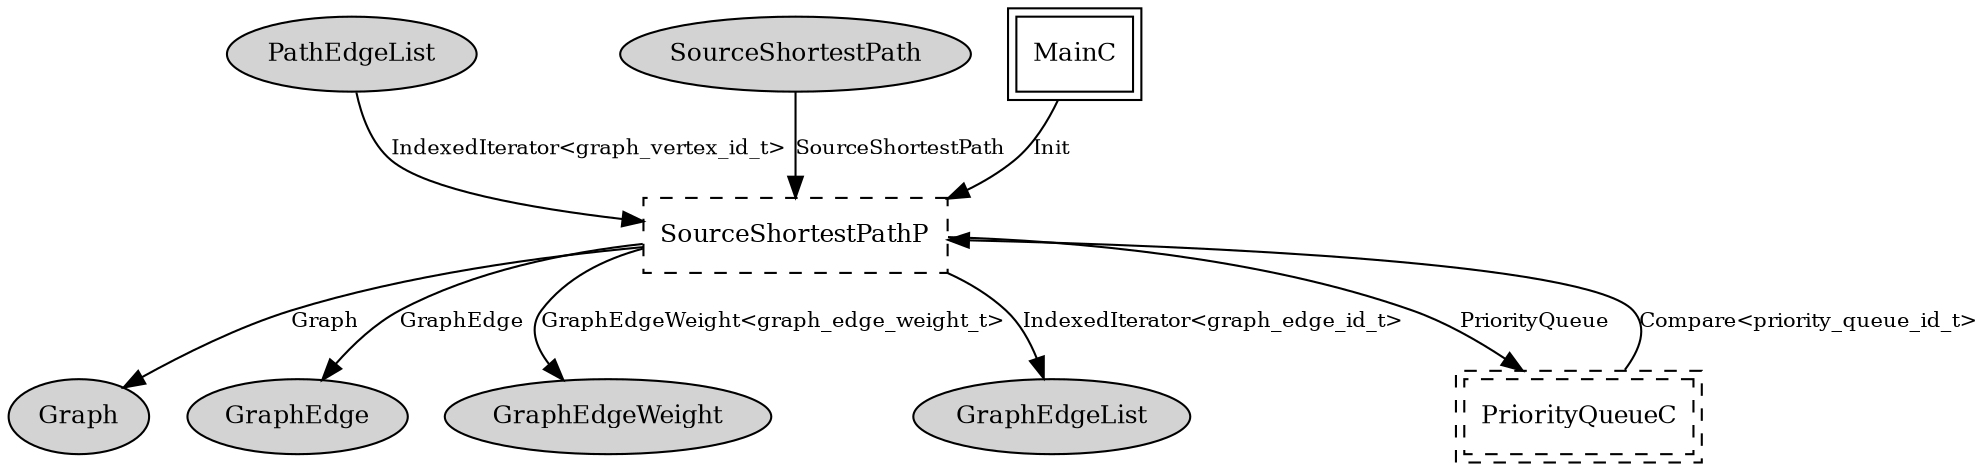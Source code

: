 digraph "SourceShortestPathC" {
  n0x7db09698 [shape=ellipse, style=filled, label="PathEdgeList", fontsize=12];
  "SourceShortestPathC.SourceShortestPathP" [fontsize=12, shape=box, style=dashed, label="SourceShortestPathP", URL="SourceShortestPathP.html"];
  n0x7db0ac90 [shape=ellipse, style=filled, label="SourceShortestPath", fontsize=12];
  "SourceShortestPathC.SourceShortestPathP" [fontsize=12, shape=box, style=dashed, label="SourceShortestPathP", URL="SourceShortestPathP.html"];
  "SourceShortestPathC.SourceShortestPathP" [fontsize=12, shape=box, style=dashed, label="SourceShortestPathP", URL="SourceShortestPathP.html"];
  n0x7db08290 [shape=ellipse, style=filled, label="Graph", fontsize=12];
  "SourceShortestPathC.SourceShortestPathP" [fontsize=12, shape=box, style=dashed, label="SourceShortestPathP", URL="SourceShortestPathP.html"];
  n0x7db07010 [shape=ellipse, style=filled, label="GraphEdge", fontsize=12];
  "SourceShortestPathC.SourceShortestPathP" [fontsize=12, shape=box, style=dashed, label="SourceShortestPathP", URL="SourceShortestPathP.html"];
  n0x7db074c0 [shape=ellipse, style=filled, label="GraphEdgeWeight", fontsize=12];
  "SourceShortestPathC.SourceShortestPathP" [fontsize=12, shape=box, style=dashed, label="SourceShortestPathP", URL="SourceShortestPathP.html"];
  n0x7db05648 [shape=ellipse, style=filled, label="GraphEdgeList", fontsize=12];
  "MainC" [fontsize=12, shape=box,peripheries=2, URL="tos.lib.tossim.MainC.html"];
  "SourceShortestPathC.SourceShortestPathP" [fontsize=12, shape=box, style=dashed, label="SourceShortestPathP", URL="SourceShortestPathP.html"];
  "SourceShortestPathC.PriorityQueueC" [fontsize=12, shape=box,peripheries=2, style=dashed, label="PriorityQueueC", URL="PriorityQueueC.html"];
  "SourceShortestPathC.SourceShortestPathP" [fontsize=12, shape=box, style=dashed, label="SourceShortestPathP", URL="SourceShortestPathP.html"];
  "SourceShortestPathC.SourceShortestPathP" [fontsize=12, shape=box, style=dashed, label="SourceShortestPathP", URL="SourceShortestPathP.html"];
  "SourceShortestPathC.PriorityQueueC" [fontsize=12, shape=box,peripheries=2, style=dashed, label="PriorityQueueC", URL="PriorityQueueC.html"];
  "n0x7db09698" -> "SourceShortestPathC.SourceShortestPathP" [label="IndexedIterator<graph_vertex_id_t>", URL="../ihtml/IndexedIterator.html", fontsize=10];
  "n0x7db0ac90" -> "SourceShortestPathC.SourceShortestPathP" [label="SourceShortestPath", URL="../ihtml/SourceShortestPath.html", fontsize=10];
  "SourceShortestPathC.SourceShortestPathP" -> "n0x7db08290" [label="Graph", URL="../ihtml/Graph.html", fontsize=10];
  "SourceShortestPathC.SourceShortestPathP" -> "n0x7db07010" [label="GraphEdge", URL="../ihtml/GraphEdge.html", fontsize=10];
  "SourceShortestPathC.SourceShortestPathP" -> "n0x7db074c0" [label="GraphEdgeWeight<graph_edge_weight_t>", URL="../ihtml/GraphEdgeWeight.html", fontsize=10];
  "SourceShortestPathC.SourceShortestPathP" -> "n0x7db05648" [label="IndexedIterator<graph_edge_id_t>", URL="../ihtml/IndexedIterator.html", fontsize=10];
  "MainC" -> "SourceShortestPathC.SourceShortestPathP" [label="Init", URL="../ihtml/tos.interfaces.Init.html", fontsize=10];
  "SourceShortestPathC.PriorityQueueC" -> "SourceShortestPathC.SourceShortestPathP" [label="Compare<priority_queue_id_t>", URL="../ihtml/Compare.html", fontsize=10];
  "SourceShortestPathC.SourceShortestPathP" -> "SourceShortestPathC.PriorityQueueC" [label="PriorityQueue", URL="../ihtml/PriorityQueue.html", fontsize=10];
}
